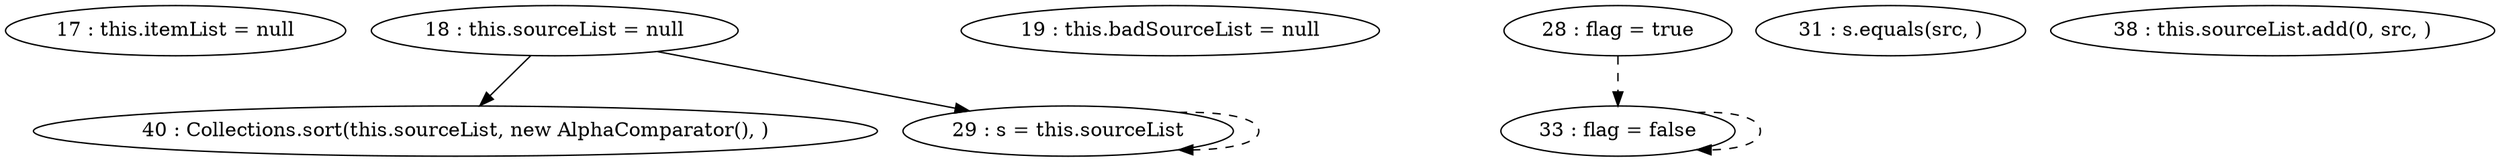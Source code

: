 digraph G {
"17 : this.itemList = null"
"18 : this.sourceList = null"
"18 : this.sourceList = null" -> "40 : Collections.sort(this.sourceList, new AlphaComparator(), )"
"18 : this.sourceList = null" -> "29 : s = this.sourceList"
"19 : this.badSourceList = null"
"28 : flag = true"
"28 : flag = true" -> "33 : flag = false" [style=dashed]
"29 : s = this.sourceList"
"29 : s = this.sourceList" -> "29 : s = this.sourceList" [style=dashed]
"31 : s.equals(src, )"
"33 : flag = false"
"33 : flag = false" -> "33 : flag = false" [style=dashed]
"38 : this.sourceList.add(0, src, )"
"40 : Collections.sort(this.sourceList, new AlphaComparator(), )"
}
